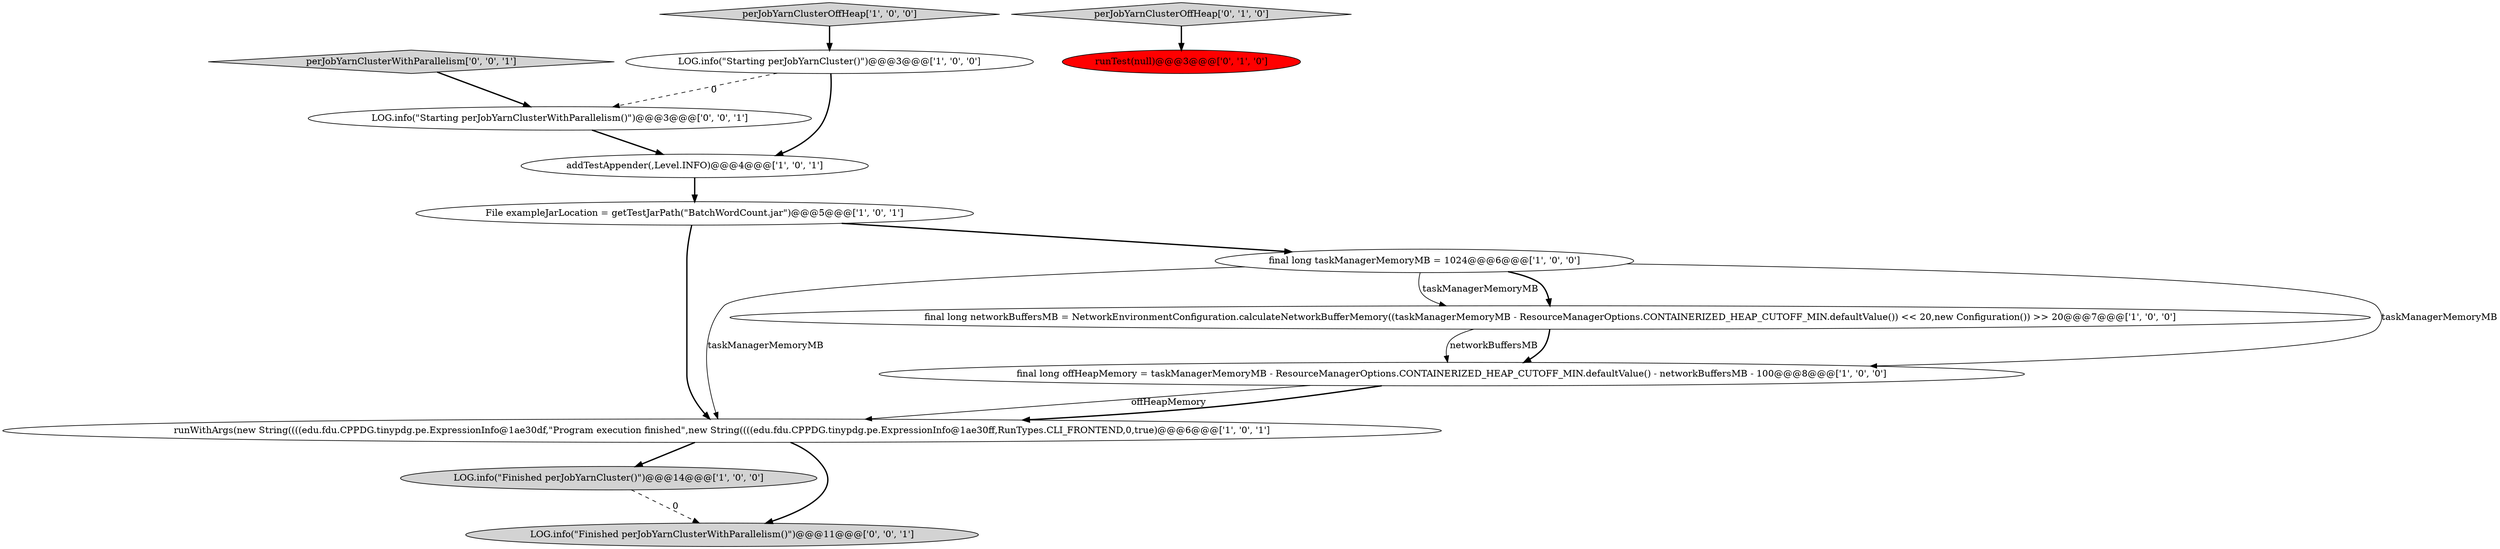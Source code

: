 digraph {
1 [style = filled, label = "File exampleJarLocation = getTestJarPath(\"BatchWordCount.jar\")@@@5@@@['1', '0', '1']", fillcolor = white, shape = ellipse image = "AAA0AAABBB1BBB"];
8 [style = filled, label = "LOG.info(\"Finished perJobYarnCluster()\")@@@14@@@['1', '0', '0']", fillcolor = lightgray, shape = ellipse image = "AAA0AAABBB1BBB"];
0 [style = filled, label = "final long networkBuffersMB = NetworkEnvironmentConfiguration.calculateNetworkBufferMemory((taskManagerMemoryMB - ResourceManagerOptions.CONTAINERIZED_HEAP_CUTOFF_MIN.defaultValue()) << 20,new Configuration()) >> 20@@@7@@@['1', '0', '0']", fillcolor = white, shape = ellipse image = "AAA0AAABBB1BBB"];
3 [style = filled, label = "addTestAppender(,Level.INFO)@@@4@@@['1', '0', '1']", fillcolor = white, shape = ellipse image = "AAA0AAABBB1BBB"];
5 [style = filled, label = "perJobYarnClusterOffHeap['1', '0', '0']", fillcolor = lightgray, shape = diamond image = "AAA0AAABBB1BBB"];
7 [style = filled, label = "runWithArgs(new String((((edu.fdu.CPPDG.tinypdg.pe.ExpressionInfo@1ae30df,\"Program execution finished\",new String((((edu.fdu.CPPDG.tinypdg.pe.ExpressionInfo@1ae30ff,RunTypes.CLI_FRONTEND,0,true)@@@6@@@['1', '0', '1']", fillcolor = white, shape = ellipse image = "AAA0AAABBB1BBB"];
2 [style = filled, label = "LOG.info(\"Starting perJobYarnCluster()\")@@@3@@@['1', '0', '0']", fillcolor = white, shape = ellipse image = "AAA0AAABBB1BBB"];
9 [style = filled, label = "perJobYarnClusterOffHeap['0', '1', '0']", fillcolor = lightgray, shape = diamond image = "AAA0AAABBB2BBB"];
11 [style = filled, label = "perJobYarnClusterWithParallelism['0', '0', '1']", fillcolor = lightgray, shape = diamond image = "AAA0AAABBB3BBB"];
13 [style = filled, label = "LOG.info(\"Finished perJobYarnClusterWithParallelism()\")@@@11@@@['0', '0', '1']", fillcolor = lightgray, shape = ellipse image = "AAA0AAABBB3BBB"];
6 [style = filled, label = "final long taskManagerMemoryMB = 1024@@@6@@@['1', '0', '0']", fillcolor = white, shape = ellipse image = "AAA0AAABBB1BBB"];
4 [style = filled, label = "final long offHeapMemory = taskManagerMemoryMB - ResourceManagerOptions.CONTAINERIZED_HEAP_CUTOFF_MIN.defaultValue() - networkBuffersMB - 100@@@8@@@['1', '0', '0']", fillcolor = white, shape = ellipse image = "AAA0AAABBB1BBB"];
10 [style = filled, label = "runTest(null)@@@3@@@['0', '1', '0']", fillcolor = red, shape = ellipse image = "AAA1AAABBB2BBB"];
12 [style = filled, label = "LOG.info(\"Starting perJobYarnClusterWithParallelism()\")@@@3@@@['0', '0', '1']", fillcolor = white, shape = ellipse image = "AAA0AAABBB3BBB"];
7->13 [style = bold, label=""];
6->7 [style = solid, label="taskManagerMemoryMB"];
6->4 [style = solid, label="taskManagerMemoryMB"];
2->12 [style = dashed, label="0"];
5->2 [style = bold, label=""];
12->3 [style = bold, label=""];
1->6 [style = bold, label=""];
6->0 [style = bold, label=""];
11->12 [style = bold, label=""];
4->7 [style = solid, label="offHeapMemory"];
9->10 [style = bold, label=""];
6->0 [style = solid, label="taskManagerMemoryMB"];
3->1 [style = bold, label=""];
7->8 [style = bold, label=""];
0->4 [style = bold, label=""];
1->7 [style = bold, label=""];
0->4 [style = solid, label="networkBuffersMB"];
4->7 [style = bold, label=""];
2->3 [style = bold, label=""];
8->13 [style = dashed, label="0"];
}
